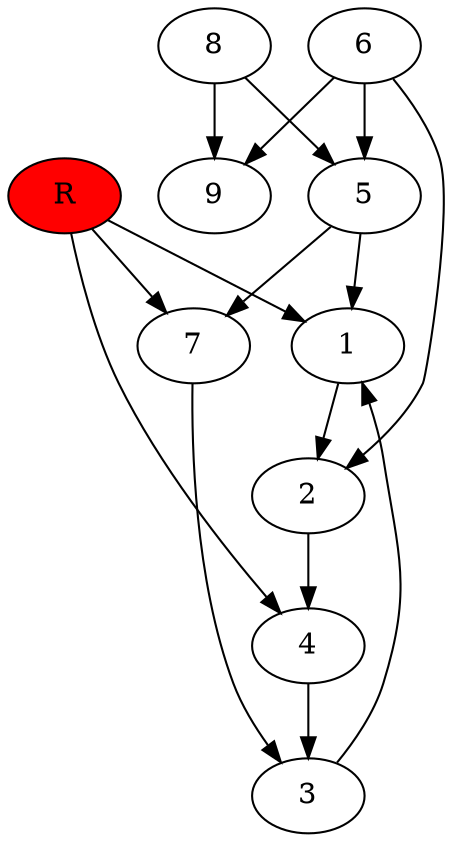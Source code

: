 digraph prb43442 {
	1
	2
	3
	4
	5
	6
	7
	8
	R [fillcolor="#ff0000" style=filled]
	1 -> 2
	2 -> 4
	3 -> 1
	4 -> 3
	5 -> 1
	5 -> 7
	6 -> 2
	6 -> 5
	6 -> 9
	7 -> 3
	8 -> 5
	8 -> 9
	R -> 1
	R -> 4
	R -> 7
}
